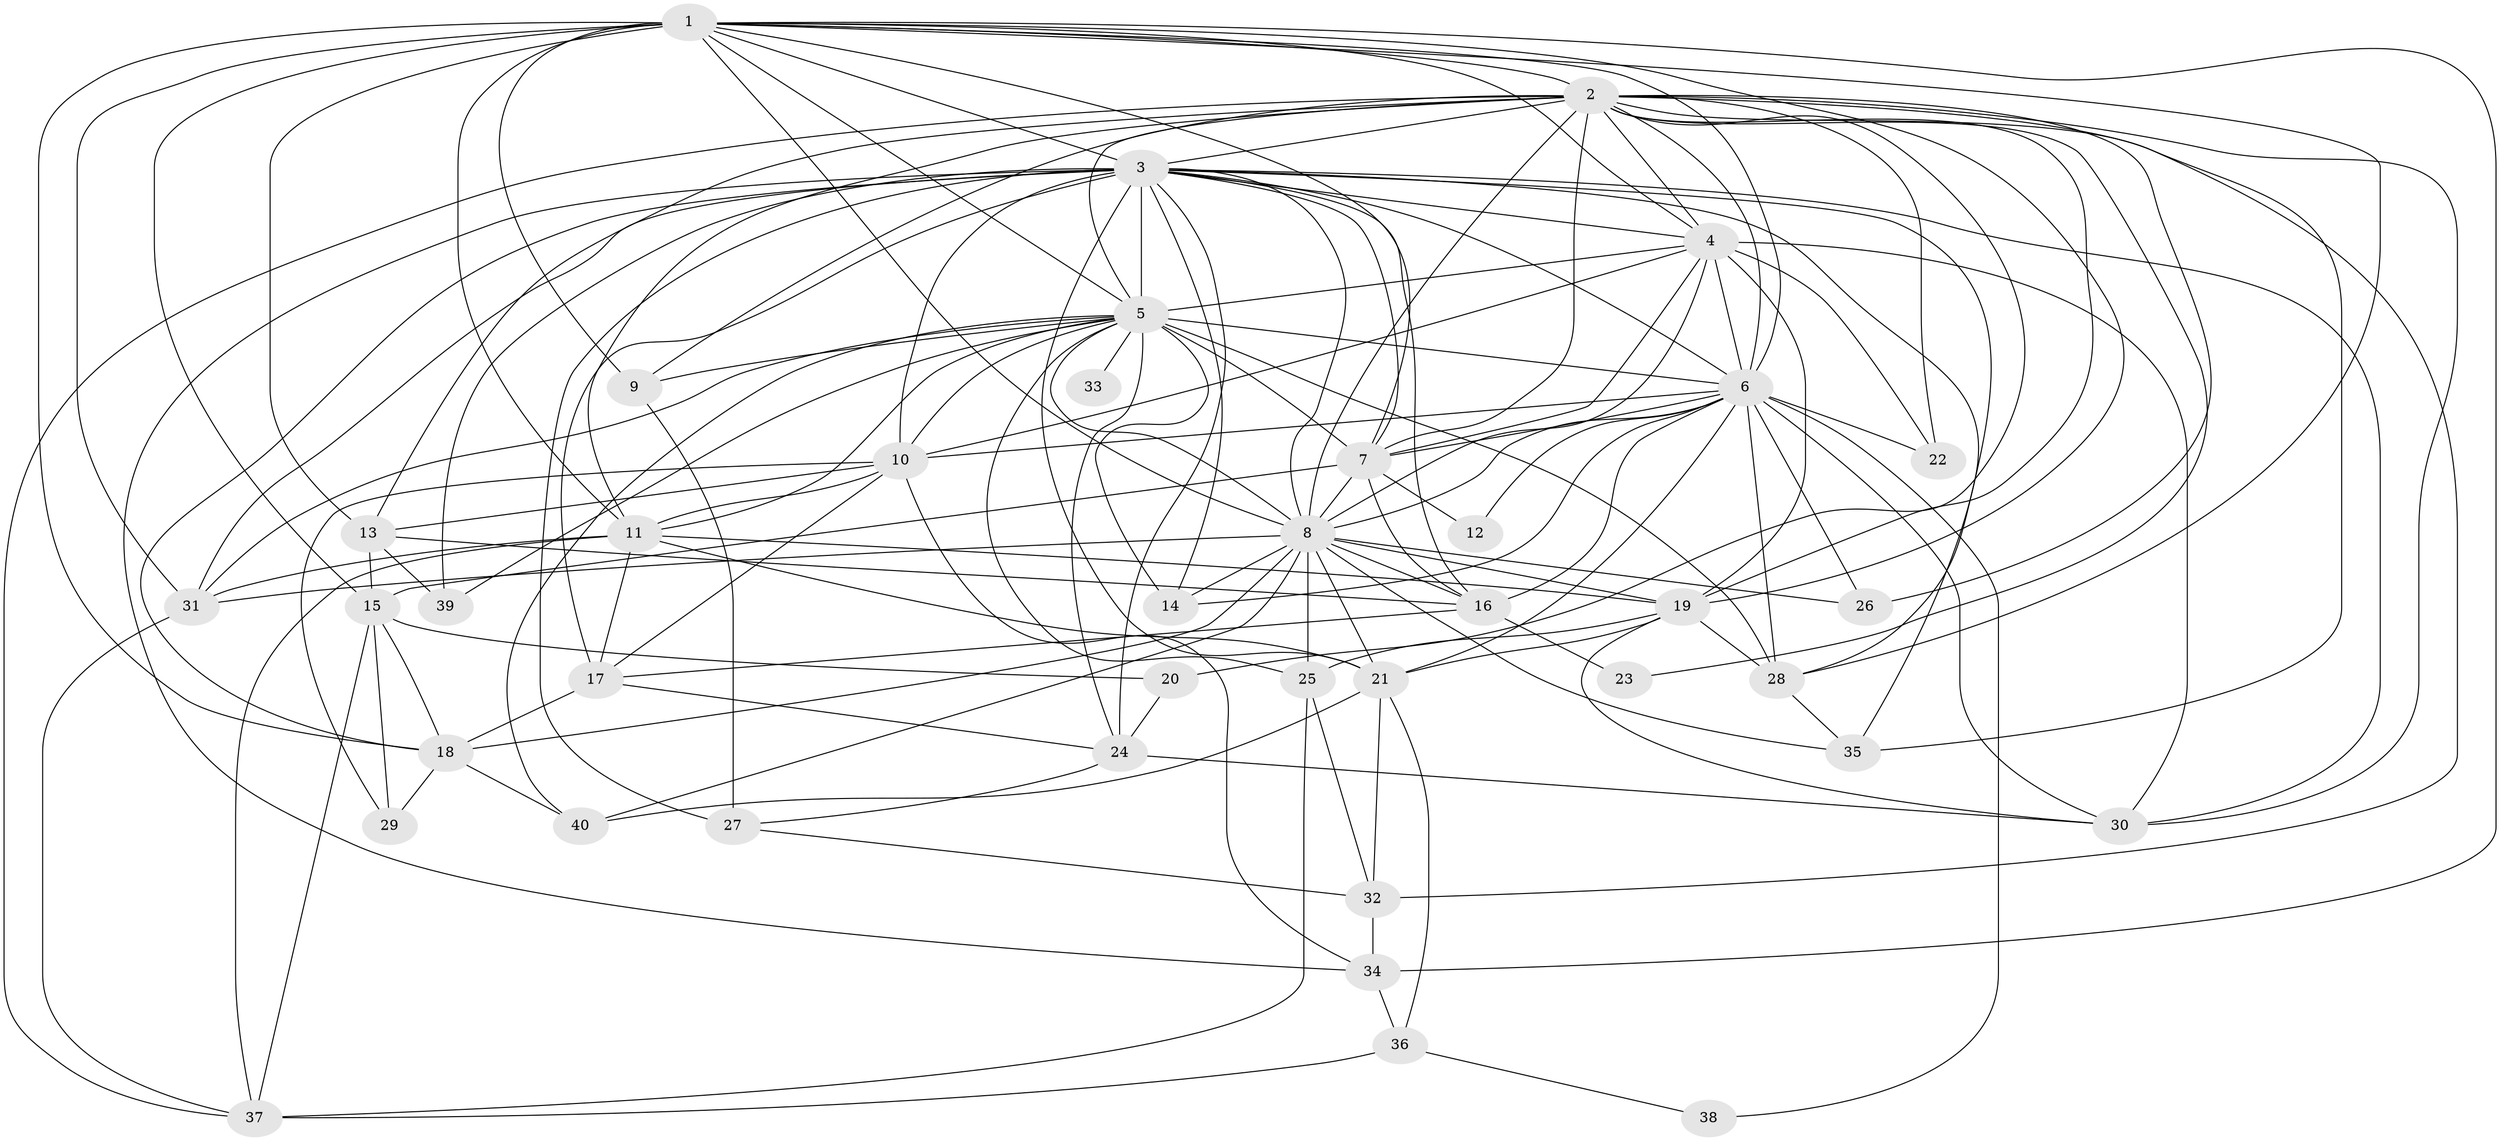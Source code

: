 // original degree distribution, {26: 0.016260162601626018, 19: 0.016260162601626018, 32: 0.008130081300813009, 21: 0.008130081300813009, 17: 0.016260162601626018, 20: 0.008130081300813009, 24: 0.008130081300813009, 2: 0.5365853658536586, 4: 0.10569105691056911, 7: 0.016260162601626018, 3: 0.17886178861788618, 5: 0.056910569105691054, 6: 0.016260162601626018, 10: 0.008130081300813009}
// Generated by graph-tools (version 1.1) at 2025/49/03/04/25 22:49:50]
// undirected, 40 vertices, 144 edges
graph export_dot {
  node [color=gray90,style=filled];
  1;
  2;
  3;
  4;
  5;
  6;
  7;
  8;
  9;
  10;
  11;
  12;
  13;
  14;
  15;
  16;
  17;
  18;
  19;
  20;
  21;
  22;
  23;
  24;
  25;
  26;
  27;
  28;
  29;
  30;
  31;
  32;
  33;
  34;
  35;
  36;
  37;
  38;
  39;
  40;
  1 -- 2 [weight=2.0];
  1 -- 3 [weight=1.0];
  1 -- 4 [weight=1.0];
  1 -- 5 [weight=2.0];
  1 -- 6 [weight=3.0];
  1 -- 7 [weight=1.0];
  1 -- 8 [weight=1.0];
  1 -- 9 [weight=1.0];
  1 -- 11 [weight=7.0];
  1 -- 13 [weight=1.0];
  1 -- 15 [weight=1.0];
  1 -- 18 [weight=1.0];
  1 -- 19 [weight=1.0];
  1 -- 28 [weight=1.0];
  1 -- 31 [weight=1.0];
  1 -- 34 [weight=1.0];
  2 -- 3 [weight=3.0];
  2 -- 4 [weight=3.0];
  2 -- 5 [weight=3.0];
  2 -- 6 [weight=4.0];
  2 -- 7 [weight=3.0];
  2 -- 8 [weight=3.0];
  2 -- 9 [weight=1.0];
  2 -- 11 [weight=1.0];
  2 -- 13 [weight=1.0];
  2 -- 19 [weight=1.0];
  2 -- 20 [weight=2.0];
  2 -- 22 [weight=1.0];
  2 -- 23 [weight=1.0];
  2 -- 26 [weight=1.0];
  2 -- 30 [weight=1.0];
  2 -- 32 [weight=1.0];
  2 -- 35 [weight=1.0];
  2 -- 37 [weight=1.0];
  3 -- 4 [weight=1.0];
  3 -- 5 [weight=2.0];
  3 -- 6 [weight=2.0];
  3 -- 7 [weight=1.0];
  3 -- 8 [weight=1.0];
  3 -- 10 [weight=1.0];
  3 -- 14 [weight=1.0];
  3 -- 16 [weight=1.0];
  3 -- 17 [weight=5.0];
  3 -- 18 [weight=1.0];
  3 -- 21 [weight=2.0];
  3 -- 24 [weight=2.0];
  3 -- 27 [weight=2.0];
  3 -- 28 [weight=1.0];
  3 -- 30 [weight=1.0];
  3 -- 31 [weight=1.0];
  3 -- 34 [weight=1.0];
  3 -- 35 [weight=1.0];
  3 -- 39 [weight=1.0];
  4 -- 5 [weight=1.0];
  4 -- 6 [weight=2.0];
  4 -- 7 [weight=1.0];
  4 -- 8 [weight=1.0];
  4 -- 10 [weight=1.0];
  4 -- 19 [weight=8.0];
  4 -- 22 [weight=1.0];
  4 -- 30 [weight=1.0];
  5 -- 6 [weight=3.0];
  5 -- 7 [weight=10.0];
  5 -- 8 [weight=1.0];
  5 -- 9 [weight=2.0];
  5 -- 10 [weight=2.0];
  5 -- 11 [weight=2.0];
  5 -- 14 [weight=1.0];
  5 -- 24 [weight=1.0];
  5 -- 25 [weight=1.0];
  5 -- 28 [weight=1.0];
  5 -- 31 [weight=1.0];
  5 -- 33 [weight=1.0];
  5 -- 39 [weight=1.0];
  5 -- 40 [weight=1.0];
  6 -- 7 [weight=2.0];
  6 -- 8 [weight=2.0];
  6 -- 10 [weight=1.0];
  6 -- 12 [weight=1.0];
  6 -- 14 [weight=2.0];
  6 -- 16 [weight=1.0];
  6 -- 21 [weight=2.0];
  6 -- 22 [weight=1.0];
  6 -- 26 [weight=1.0];
  6 -- 28 [weight=4.0];
  6 -- 30 [weight=1.0];
  6 -- 38 [weight=1.0];
  7 -- 8 [weight=1.0];
  7 -- 12 [weight=2.0];
  7 -- 15 [weight=2.0];
  7 -- 16 [weight=1.0];
  8 -- 14 [weight=1.0];
  8 -- 16 [weight=1.0];
  8 -- 18 [weight=1.0];
  8 -- 19 [weight=1.0];
  8 -- 21 [weight=1.0];
  8 -- 25 [weight=4.0];
  8 -- 26 [weight=1.0];
  8 -- 31 [weight=2.0];
  8 -- 35 [weight=1.0];
  8 -- 40 [weight=1.0];
  9 -- 27 [weight=1.0];
  10 -- 11 [weight=2.0];
  10 -- 13 [weight=2.0];
  10 -- 17 [weight=1.0];
  10 -- 29 [weight=1.0];
  10 -- 34 [weight=1.0];
  11 -- 17 [weight=1.0];
  11 -- 19 [weight=1.0];
  11 -- 21 [weight=1.0];
  11 -- 31 [weight=1.0];
  11 -- 37 [weight=1.0];
  13 -- 15 [weight=1.0];
  13 -- 16 [weight=1.0];
  13 -- 39 [weight=1.0];
  15 -- 18 [weight=1.0];
  15 -- 20 [weight=1.0];
  15 -- 29 [weight=1.0];
  15 -- 37 [weight=1.0];
  16 -- 17 [weight=1.0];
  16 -- 23 [weight=1.0];
  17 -- 18 [weight=1.0];
  17 -- 24 [weight=1.0];
  18 -- 29 [weight=1.0];
  18 -- 40 [weight=1.0];
  19 -- 21 [weight=1.0];
  19 -- 25 [weight=1.0];
  19 -- 28 [weight=2.0];
  19 -- 30 [weight=1.0];
  20 -- 24 [weight=1.0];
  21 -- 32 [weight=4.0];
  21 -- 36 [weight=1.0];
  21 -- 40 [weight=1.0];
  24 -- 27 [weight=1.0];
  24 -- 30 [weight=1.0];
  25 -- 32 [weight=1.0];
  25 -- 37 [weight=1.0];
  27 -- 32 [weight=1.0];
  28 -- 35 [weight=1.0];
  31 -- 37 [weight=1.0];
  32 -- 34 [weight=1.0];
  34 -- 36 [weight=1.0];
  36 -- 37 [weight=1.0];
  36 -- 38 [weight=1.0];
}
